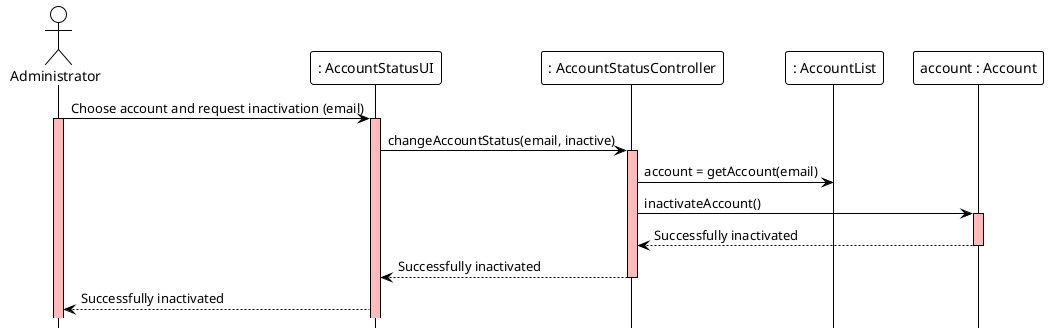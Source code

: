 @startuml
!theme plain
hide footbox

actor Administrator  as Administrator #white
participant ": AccountStatusUI" as UI #white
participant ": AccountStatusController" as Controller #white
'participant ": Services" as Services #white
participant ": AccountList" as AccountList #white
participant "account : Account" as Account #white

Administrator ->  UI : Choose account and request inactivation (email)
activate UI #FFBBBB
'activate Controller #FFBBBB
activate Administrator #FFBBBB
UI -> Controller: changeAccountStatus(email, inactive)
activate Controller #FFBBBB
Controller -> AccountList: account = getAccount(email)
'activate Services #FFBBBB
'activate AccountList #FFBBBB
'AccountList -> AccountList: account = getAccount(email)

deactivate AccountList
Controller -> Account: inactivateAccount()
activate Account #FFBBBB
Account --> Controller : Successfully inactivated
deactivate Account
'AccountList --> Controller : Successfully inactivated
'deactivate Services
Controller --> UI : Successfully inactivated
deactivate Controller
UI --> Administrator: Successfully inactivated
@enduml